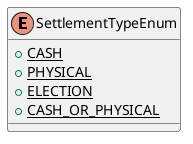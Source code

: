 @startuml

    enum SettlementTypeEnum [[SettlementTypeEnum.html]] {
        {static} +CASH
        {static} +PHYSICAL
        {static} +ELECTION
        {static} +CASH_OR_PHYSICAL
    }

@enduml
